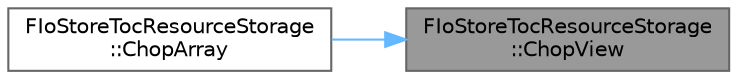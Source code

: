 digraph "FIoStoreTocResourceStorage::ChopView"
{
 // INTERACTIVE_SVG=YES
 // LATEX_PDF_SIZE
  bgcolor="transparent";
  edge [fontname=Helvetica,fontsize=10,labelfontname=Helvetica,labelfontsize=10];
  node [fontname=Helvetica,fontsize=10,shape=box,height=0.2,width=0.4];
  rankdir="RL";
  Node1 [id="Node000001",label="FIoStoreTocResourceStorage\l::ChopView",height=0.2,width=0.4,color="gray40", fillcolor="grey60", style="filled", fontcolor="black",tooltip=" "];
  Node1 -> Node2 [id="edge1_Node000001_Node000002",dir="back",color="steelblue1",style="solid",tooltip=" "];
  Node2 [id="Node000002",label="FIoStoreTocResourceStorage\l::ChopArray",height=0.2,width=0.4,color="grey40", fillcolor="white", style="filled",URL="$d1/d5c/structFIoStoreTocResourceStorage.html#acd77f0b964723eef72a0c63ca2a51d27",tooltip=" "];
}
